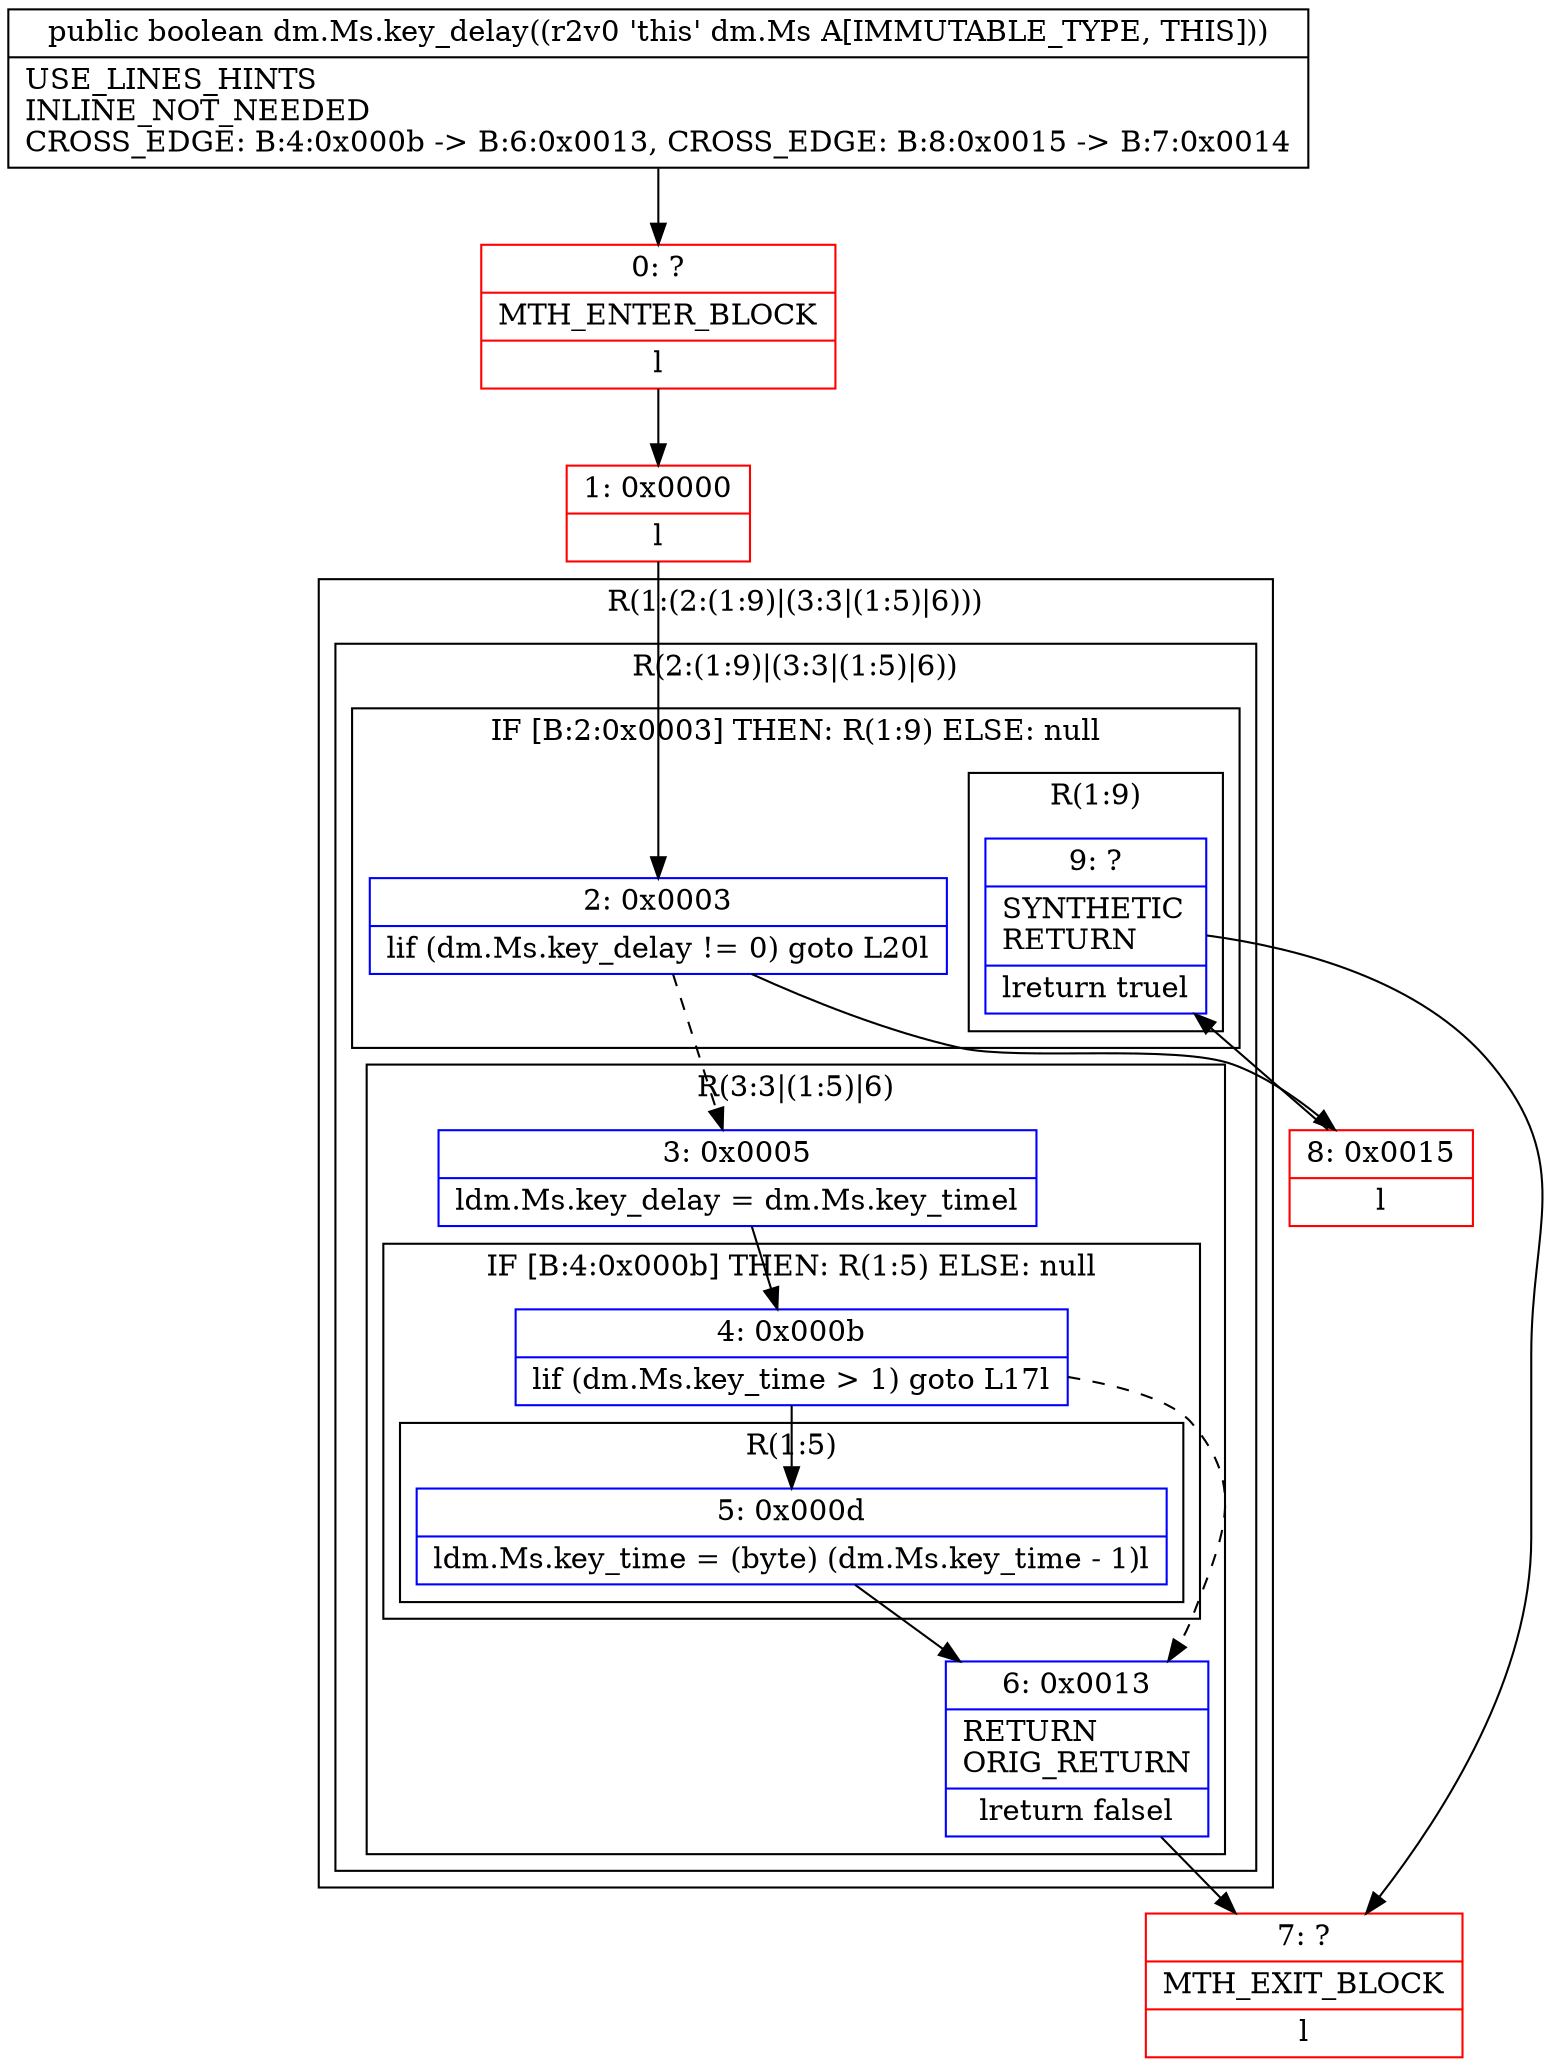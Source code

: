 digraph "CFG fordm.Ms.key_delay()Z" {
subgraph cluster_Region_1586267610 {
label = "R(1:(2:(1:9)|(3:3|(1:5)|6)))";
node [shape=record,color=blue];
subgraph cluster_Region_1863752179 {
label = "R(2:(1:9)|(3:3|(1:5)|6))";
node [shape=record,color=blue];
subgraph cluster_IfRegion_1557406333 {
label = "IF [B:2:0x0003] THEN: R(1:9) ELSE: null";
node [shape=record,color=blue];
Node_2 [shape=record,label="{2\:\ 0x0003|lif (dm.Ms.key_delay != 0) goto L20l}"];
subgraph cluster_Region_1684777611 {
label = "R(1:9)";
node [shape=record,color=blue];
Node_9 [shape=record,label="{9\:\ ?|SYNTHETIC\lRETURN\l|lreturn truel}"];
}
}
subgraph cluster_Region_1584615817 {
label = "R(3:3|(1:5)|6)";
node [shape=record,color=blue];
Node_3 [shape=record,label="{3\:\ 0x0005|ldm.Ms.key_delay = dm.Ms.key_timel}"];
subgraph cluster_IfRegion_99717813 {
label = "IF [B:4:0x000b] THEN: R(1:5) ELSE: null";
node [shape=record,color=blue];
Node_4 [shape=record,label="{4\:\ 0x000b|lif (dm.Ms.key_time \> 1) goto L17l}"];
subgraph cluster_Region_2018217916 {
label = "R(1:5)";
node [shape=record,color=blue];
Node_5 [shape=record,label="{5\:\ 0x000d|ldm.Ms.key_time = (byte) (dm.Ms.key_time \- 1)l}"];
}
}
Node_6 [shape=record,label="{6\:\ 0x0013|RETURN\lORIG_RETURN\l|lreturn falsel}"];
}
}
}
Node_0 [shape=record,color=red,label="{0\:\ ?|MTH_ENTER_BLOCK\l|l}"];
Node_1 [shape=record,color=red,label="{1\:\ 0x0000|l}"];
Node_7 [shape=record,color=red,label="{7\:\ ?|MTH_EXIT_BLOCK\l|l}"];
Node_8 [shape=record,color=red,label="{8\:\ 0x0015|l}"];
MethodNode[shape=record,label="{public boolean dm.Ms.key_delay((r2v0 'this' dm.Ms A[IMMUTABLE_TYPE, THIS]))  | USE_LINES_HINTS\lINLINE_NOT_NEEDED\lCROSS_EDGE: B:4:0x000b \-\> B:6:0x0013, CROSS_EDGE: B:8:0x0015 \-\> B:7:0x0014\l}"];
MethodNode -> Node_0;
Node_2 -> Node_3[style=dashed];
Node_2 -> Node_8;
Node_9 -> Node_7;
Node_3 -> Node_4;
Node_4 -> Node_5;
Node_4 -> Node_6[style=dashed];
Node_5 -> Node_6;
Node_6 -> Node_7;
Node_0 -> Node_1;
Node_1 -> Node_2;
Node_8 -> Node_9;
}

